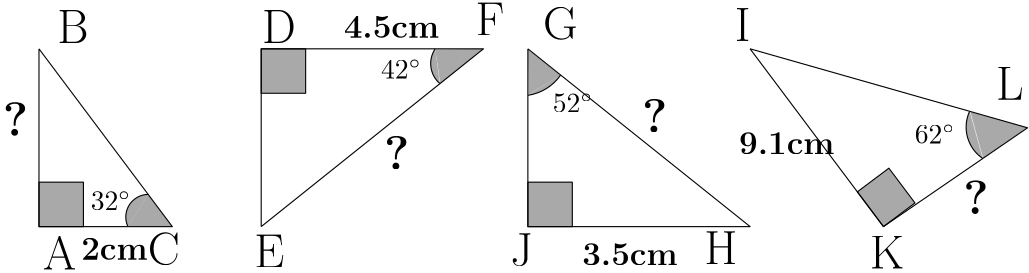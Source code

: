 <?xml version="1.0"?>
<!DOCTYPE ipe SYSTEM "ipe.dtd">
<ipe version="70206" creator="Ipe 7.2.7">
<info created="D:20181118232137" modified="D:20181119000536"/>
<ipestyle name="basic">
<symbol name="arrow/arc(spx)">
<path stroke="sym-stroke" fill="sym-stroke" pen="sym-pen">
0 0 m
-1 0.333 l
-1 -0.333 l
h
</path>
</symbol>
<symbol name="arrow/farc(spx)">
<path stroke="sym-stroke" fill="white" pen="sym-pen">
0 0 m
-1 0.333 l
-1 -0.333 l
h
</path>
</symbol>
<symbol name="arrow/ptarc(spx)">
<path stroke="sym-stroke" fill="sym-stroke" pen="sym-pen">
0 0 m
-1 0.333 l
-0.8 0 l
-1 -0.333 l
h
</path>
</symbol>
<symbol name="arrow/fptarc(spx)">
<path stroke="sym-stroke" fill="white" pen="sym-pen">
0 0 m
-1 0.333 l
-0.8 0 l
-1 -0.333 l
h
</path>
</symbol>
<symbol name="mark/circle(sx)" transformations="translations">
<path fill="sym-stroke">
0.6 0 0 0.6 0 0 e
0.4 0 0 0.4 0 0 e
</path>
</symbol>
<symbol name="mark/disk(sx)" transformations="translations">
<path fill="sym-stroke">
0.6 0 0 0.6 0 0 e
</path>
</symbol>
<symbol name="mark/fdisk(sfx)" transformations="translations">
<group>
<path fill="sym-fill">
0.5 0 0 0.5 0 0 e
</path>
<path fill="sym-stroke" fillrule="eofill">
0.6 0 0 0.6 0 0 e
0.4 0 0 0.4 0 0 e
</path>
</group>
</symbol>
<symbol name="mark/box(sx)" transformations="translations">
<path fill="sym-stroke" fillrule="eofill">
-0.6 -0.6 m
0.6 -0.6 l
0.6 0.6 l
-0.6 0.6 l
h
-0.4 -0.4 m
0.4 -0.4 l
0.4 0.4 l
-0.4 0.4 l
h
</path>
</symbol>
<symbol name="mark/square(sx)" transformations="translations">
<path fill="sym-stroke">
-0.6 -0.6 m
0.6 -0.6 l
0.6 0.6 l
-0.6 0.6 l
h
</path>
</symbol>
<symbol name="mark/fsquare(sfx)" transformations="translations">
<group>
<path fill="sym-fill">
-0.5 -0.5 m
0.5 -0.5 l
0.5 0.5 l
-0.5 0.5 l
h
</path>
<path fill="sym-stroke" fillrule="eofill">
-0.6 -0.6 m
0.6 -0.6 l
0.6 0.6 l
-0.6 0.6 l
h
-0.4 -0.4 m
0.4 -0.4 l
0.4 0.4 l
-0.4 0.4 l
h
</path>
</group>
</symbol>
<symbol name="mark/cross(sx)" transformations="translations">
<group>
<path fill="sym-stroke">
-0.43 -0.57 m
0.57 0.43 l
0.43 0.57 l
-0.57 -0.43 l
h
</path>
<path fill="sym-stroke">
-0.43 0.57 m
0.57 -0.43 l
0.43 -0.57 l
-0.57 0.43 l
h
</path>
</group>
</symbol>
<symbol name="arrow/fnormal(spx)">
<path stroke="sym-stroke" fill="white" pen="sym-pen">
0 0 m
-1 0.333 l
-1 -0.333 l
h
</path>
</symbol>
<symbol name="arrow/pointed(spx)">
<path stroke="sym-stroke" fill="sym-stroke" pen="sym-pen">
0 0 m
-1 0.333 l
-0.8 0 l
-1 -0.333 l
h
</path>
</symbol>
<symbol name="arrow/fpointed(spx)">
<path stroke="sym-stroke" fill="white" pen="sym-pen">
0 0 m
-1 0.333 l
-0.8 0 l
-1 -0.333 l
h
</path>
</symbol>
<symbol name="arrow/linear(spx)">
<path stroke="sym-stroke" pen="sym-pen">
-1 0.333 m
0 0 l
-1 -0.333 l
</path>
</symbol>
<symbol name="arrow/fdouble(spx)">
<path stroke="sym-stroke" fill="white" pen="sym-pen">
0 0 m
-1 0.333 l
-1 -0.333 l
h
-1 0 m
-2 0.333 l
-2 -0.333 l
h
</path>
</symbol>
<symbol name="arrow/double(spx)">
<path stroke="sym-stroke" fill="sym-stroke" pen="sym-pen">
0 0 m
-1 0.333 l
-1 -0.333 l
h
-1 0 m
-2 0.333 l
-2 -0.333 l
h
</path>
</symbol>
<pen name="heavier" value="0.8"/>
<pen name="fat" value="1.2"/>
<pen name="ultrafat" value="2"/>
<symbolsize name="large" value="5"/>
<symbolsize name="small" value="2"/>
<symbolsize name="tiny" value="1.1"/>
<arrowsize name="large" value="10"/>
<arrowsize name="small" value="5"/>
<arrowsize name="tiny" value="3"/>
<color name="red" value="1 0 0"/>
<color name="green" value="0 1 0"/>
<color name="blue" value="0 0 1"/>
<color name="yellow" value="1 1 0"/>
<color name="orange" value="1 0.647 0"/>
<color name="gold" value="1 0.843 0"/>
<color name="purple" value="0.627 0.125 0.941"/>
<color name="gray" value="0.745"/>
<color name="brown" value="0.647 0.165 0.165"/>
<color name="navy" value="0 0 0.502"/>
<color name="pink" value="1 0.753 0.796"/>
<color name="seagreen" value="0.18 0.545 0.341"/>
<color name="turquoise" value="0.251 0.878 0.816"/>
<color name="violet" value="0.933 0.51 0.933"/>
<color name="darkblue" value="0 0 0.545"/>
<color name="darkcyan" value="0 0.545 0.545"/>
<color name="darkgray" value="0.663"/>
<color name="darkgreen" value="0 0.392 0"/>
<color name="darkmagenta" value="0.545 0 0.545"/>
<color name="darkorange" value="1 0.549 0"/>
<color name="darkred" value="0.545 0 0"/>
<color name="lightblue" value="0.678 0.847 0.902"/>
<color name="lightcyan" value="0.878 1 1"/>
<color name="lightgray" value="0.827"/>
<color name="lightgreen" value="0.565 0.933 0.565"/>
<color name="lightyellow" value="1 1 0.878"/>
<dashstyle name="dashed" value="[4] 0"/>
<dashstyle name="dotted" value="[1 3] 0"/>
<dashstyle name="dash dotted" value="[4 2 1 2] 0"/>
<dashstyle name="dash dot dotted" value="[4 2 1 2 1 2] 0"/>
<textsize name="large" value="\large"/>
<textsize name="Large" value="\Large"/>
<textsize name="LARGE" value="\LARGE"/>
<textsize name="huge" value="\huge"/>
<textsize name="Huge" value="\Huge"/>
<textsize name="small" value="\small"/>
<textsize name="footnote" value="\footnotesize"/>
<textsize name="tiny" value="\tiny"/>
<textstyle name="center" begin="\begin{center}" end="\end{center}"/>
<textstyle name="itemize" begin="\begin{itemize}" end="\end{itemize}"/>
<textstyle name="item" begin="\begin{itemize}\item{}" end="\end{itemize}"/>
<gridsize name="4 pts" value="4"/>
<gridsize name="8 pts (~3 mm)" value="8"/>
<gridsize name="16 pts (~6 mm)" value="16"/>
<gridsize name="32 pts (~12 mm)" value="32"/>
<gridsize name="10 pts (~3.5 mm)" value="10"/>
<gridsize name="20 pts (~7 mm)" value="20"/>
<gridsize name="14 pts (~5 mm)" value="14"/>
<gridsize name="28 pts (~10 mm)" value="28"/>
<gridsize name="56 pts (~20 mm)" value="56"/>
<anglesize name="90 deg" value="90"/>
<anglesize name="60 deg" value="60"/>
<anglesize name="45 deg" value="45"/>
<anglesize name="30 deg" value="30"/>
<anglesize name="22.5 deg" value="22.5"/>
<opacity name="10%" value="0.1"/>
<opacity name="30%" value="0.3"/>
<opacity name="50%" value="0.5"/>
<opacity name="75%" value="0.75"/>
<tiling name="falling" angle="-60" step="4" width="1"/>
<tiling name="rising" angle="30" step="4" width="1"/>
</ipestyle>
<page>
<layer name="alpha"/>
<view layers="alpha" active="alpha"/>
<path layer="alpha" fill="darkgray">
419.828 739.616 m
399.27 745.353 l
403.892 728.62 l
419.828 739.616 l
</path>
<path fill="darkgray">
240.012 767.775 m
240.257 751.47 l
251.781 758.458 l
</path>
<path fill="darkgray">
223.953 768.02 m
208.507 755.393 l
206.668 767.775 l
</path>
<path fill="darkgray">
111.993 704.009 m
95.9916 704.071 l
103.314 715.711 l
</path>
<path stroke="black" fill="darkgray">
368 704 m
358.609 716.522 l
369.964 725.038 l
379.355 712.516 l
h
</path>
<path stroke="black" fill="darkgray">
240 704 m
256 704 l
256 720 l
240 720 l
h
</path>
<path stroke="black" fill="darkgray">
144 768 m
144 752 l
160 752 l
160 768 l
h
</path>
<path stroke="black" fill="darkgray">
64 704 m
80 704 l
80 720 l
64 720 l
h
</path>
<path stroke="black">
64 768 m
64 704 l
112 704 l
64 768 l
</path>
<path stroke="black">
144 704 m
144 768 l
224 768 l
144 704 l
</path>
<path stroke="black">
240 768 m
240 704 l
320 704 l
240 768 l
</path>
<path stroke="black">
368 704 m
320 768 l
</path>
<path stroke="black">
368 704 m
419.881 739.569 l
320 768 l
</path>
<text matrix="1 0 0 1 14.5069 -11.3702" transformations="translations" pos="50.9682 699.893" stroke="black" type="label" width="11.936" height="11.761" depth="0" valign="baseline" size="LARGE">A</text>
<text matrix="1 0 0 1 18.0356 5.48908" transformations="translations" pos="52.5365 764.585" stroke="black" type="label" width="11.265" height="11.761" depth="0" valign="baseline" size="LARGE">B</text>
<text matrix="1 0 0 1 -16.0752 -4.31285" transformations="translations" pos="119.19 694.404" stroke="black" type="label" width="11.493" height="11.761" depth="0" valign="baseline" size="LARGE">C</text>
<text matrix="1 0 0 1 7.44947 -44.3047" transformations="translations" pos="136.833 814.379" stroke="black" type="label" width="17.361" height="11.761" depth="0" valign="baseline" size="LARGE">D
</text>
<text matrix="1 0 0 1 -58.8116 -123.504" transformations="translations" pos="200.35 812.811" stroke="black" type="label" width="16.012" height="11.761" depth="0" valign="baseline" size="LARGE">E
</text>
<text matrix="1 0 0 1 -34.8949 -38.4236" transformations="translations" pos="256.025 811.243" stroke="black" type="label" width="15.562" height="11.761" depth="0" valign="baseline" size="LARGE">F
</text>
<text matrix="1 0 0 1 -48.6176 -30.9741" transformations="translations" pos="294.056 802.225" stroke="black" type="label" width="12.503" height="11.761" depth="0" valign="baseline" size="LARGE">G</text>
<text matrix="1 0 0 1 -18.4276 -117.231" transformations="translations" pos="321.894 807.714" stroke="black" type="label" width="17.133" height="11.761" depth="0" valign="baseline" size="LARGE">H
</text>
<text matrix="1 0 0 1 -61.1641 -27.4454" transformations="translations" pos="375.608 798.304" stroke="black" type="label" width="5.64" height="11.761" depth="0" valign="baseline" size="LARGE">I</text>
<text matrix="1 0 0 1 -26.6613 35.679" transformations="translations" pos="260.337 654.02" stroke="black" type="label" width="8.117" height="11.761" depth="0" valign="baseline" size="LARGE">J</text>
<text matrix="1 0 0 1 10.9782 30.582" transformations="translations" pos="352.084 658.332" stroke="black" type="label" width="12.385" height="11.761" depth="0" valign="baseline" size="LARGE">K</text>
<text matrix="1 0 0 1 5.48908 95.2748" transformations="translations" pos="403.054 654.412" stroke="black" type="label" width="9.915" height="11.761" depth="0" valign="baseline" size="LARGE">L</text>
<text transformations="translations" pos="50.9682 736.748" stroke="black" type="label" width="9.146" height="11.955" depth="0" valign="baseline" size="LARGE">\textbf{?}</text>
<text matrix="1 0 0 1 137.227 -12.1546" transformations="translations" pos="50.9682 736.748" stroke="black" type="label" width="9.146" height="11.955" depth="0" valign="baseline" size="LARGE">\textbf{?}</text>
<text matrix="1 0 0 1 230.149 1.17604" transformations="translations" pos="50.9682 736.748" stroke="black" type="label" width="9.146" height="11.955" depth="0" valign="baseline" size="LARGE">\textbf{?}</text>
<text matrix="1 0 0 1 345.813 -28.2303" transformations="translations" pos="50.9682 736.748" stroke="black" type="label" width="9.146" height="11.955" depth="0" valign="baseline" size="LARGE">\textbf{?}</text>
<text matrix="1 0 0 1 -9.40985 -2.35246" transformations="translations" pos="88.6076 694.404" stroke="black" type="label" width="23.91" height="7.704" depth="0" valign="baseline" size="large">\textbf{2cm}</text>
<text matrix="1 0 0 1 85.0806 77.6314" transformations="translations" pos="88.6076 694.404" stroke="black" type="label" width="34.371" height="7.704" depth="0" valign="baseline" size="large">\textbf{4.5cm}</text>
<text matrix="1 0 0 1 170.946 -4.31275" transformations="translations" pos="88.6076 694.404" stroke="black" type="label" width="34.371" height="7.704" depth="0" valign="baseline" size="large">\textbf{3.5cm}</text>
<text matrix="1 0 0 1 227.404 35.6792" transformations="translations" pos="88.6076 694.404" stroke="black" type="label" width="34.371" height="7.704" depth="0" valign="baseline" size="large">\textbf{9.1cm}</text>
<path stroke="black" fill="darkgray">
96.0245 704 m
8.13439 0 0 -8.13439 103.387 707.459 103.305 715.593 a
</path>
<path stroke="black" fill="darkgray">
208.338 755.47 m
9.50997 0 0 -9.50997 214.529 762.689 206.64 768 a
</path>
<path stroke="black" fill="darkgray">
240 751.263 m
17.4514 0 0 17.4514 237.478 768.531 251.8 758.56 a
</path>
<path stroke="black" fill="darkgray">
403.769 728.523 m
13.6262 0 0 -13.6262 411.405 739.809 399.026 745.505 a
</path>
<text matrix="1 0 0 1 -4.55166 -3.50128" transformations="translations" pos="87.1553 713.388" stroke="black" type="label" width="14.543" height="6.86" depth="0" valign="baseline">$32^{\circ}$</text>
<text matrix="1 0 0 1 -7.35268 -1.05038" transformations="translations" pos="194.473 758.345" stroke="black" type="label" width="14.543" height="6.86" depth="0" valign="baseline">$42^{\circ}$</text>
<text transformations="translations" pos="248.96 745.086" stroke="black" type="label" width="14.543" height="6.86" depth="0" valign="baseline">$52^{\circ}$</text>
<text matrix="1 0 0 1 -7.35268 -1.40051" transformations="translations" pos="386.638 735.309" stroke="black" type="label" width="14.543" height="6.86" depth="0" valign="baseline">$62^{\circ}$</text>
</page>
</ipe>
